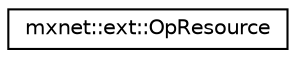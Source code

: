digraph "Graphical Class Hierarchy"
{
 // LATEX_PDF_SIZE
  edge [fontname="Helvetica",fontsize="10",labelfontname="Helvetica",labelfontsize="10"];
  node [fontname="Helvetica",fontsize="10",shape=record];
  rankdir="LR";
  Node0 [label="mxnet::ext::OpResource",height=0.2,width=0.4,color="black", fillcolor="white", style="filled",URL="$classmxnet_1_1ext_1_1OpResource.html",tooltip="provide resource APIs memory allocation mechanism to Forward/Backward functions"];
}
